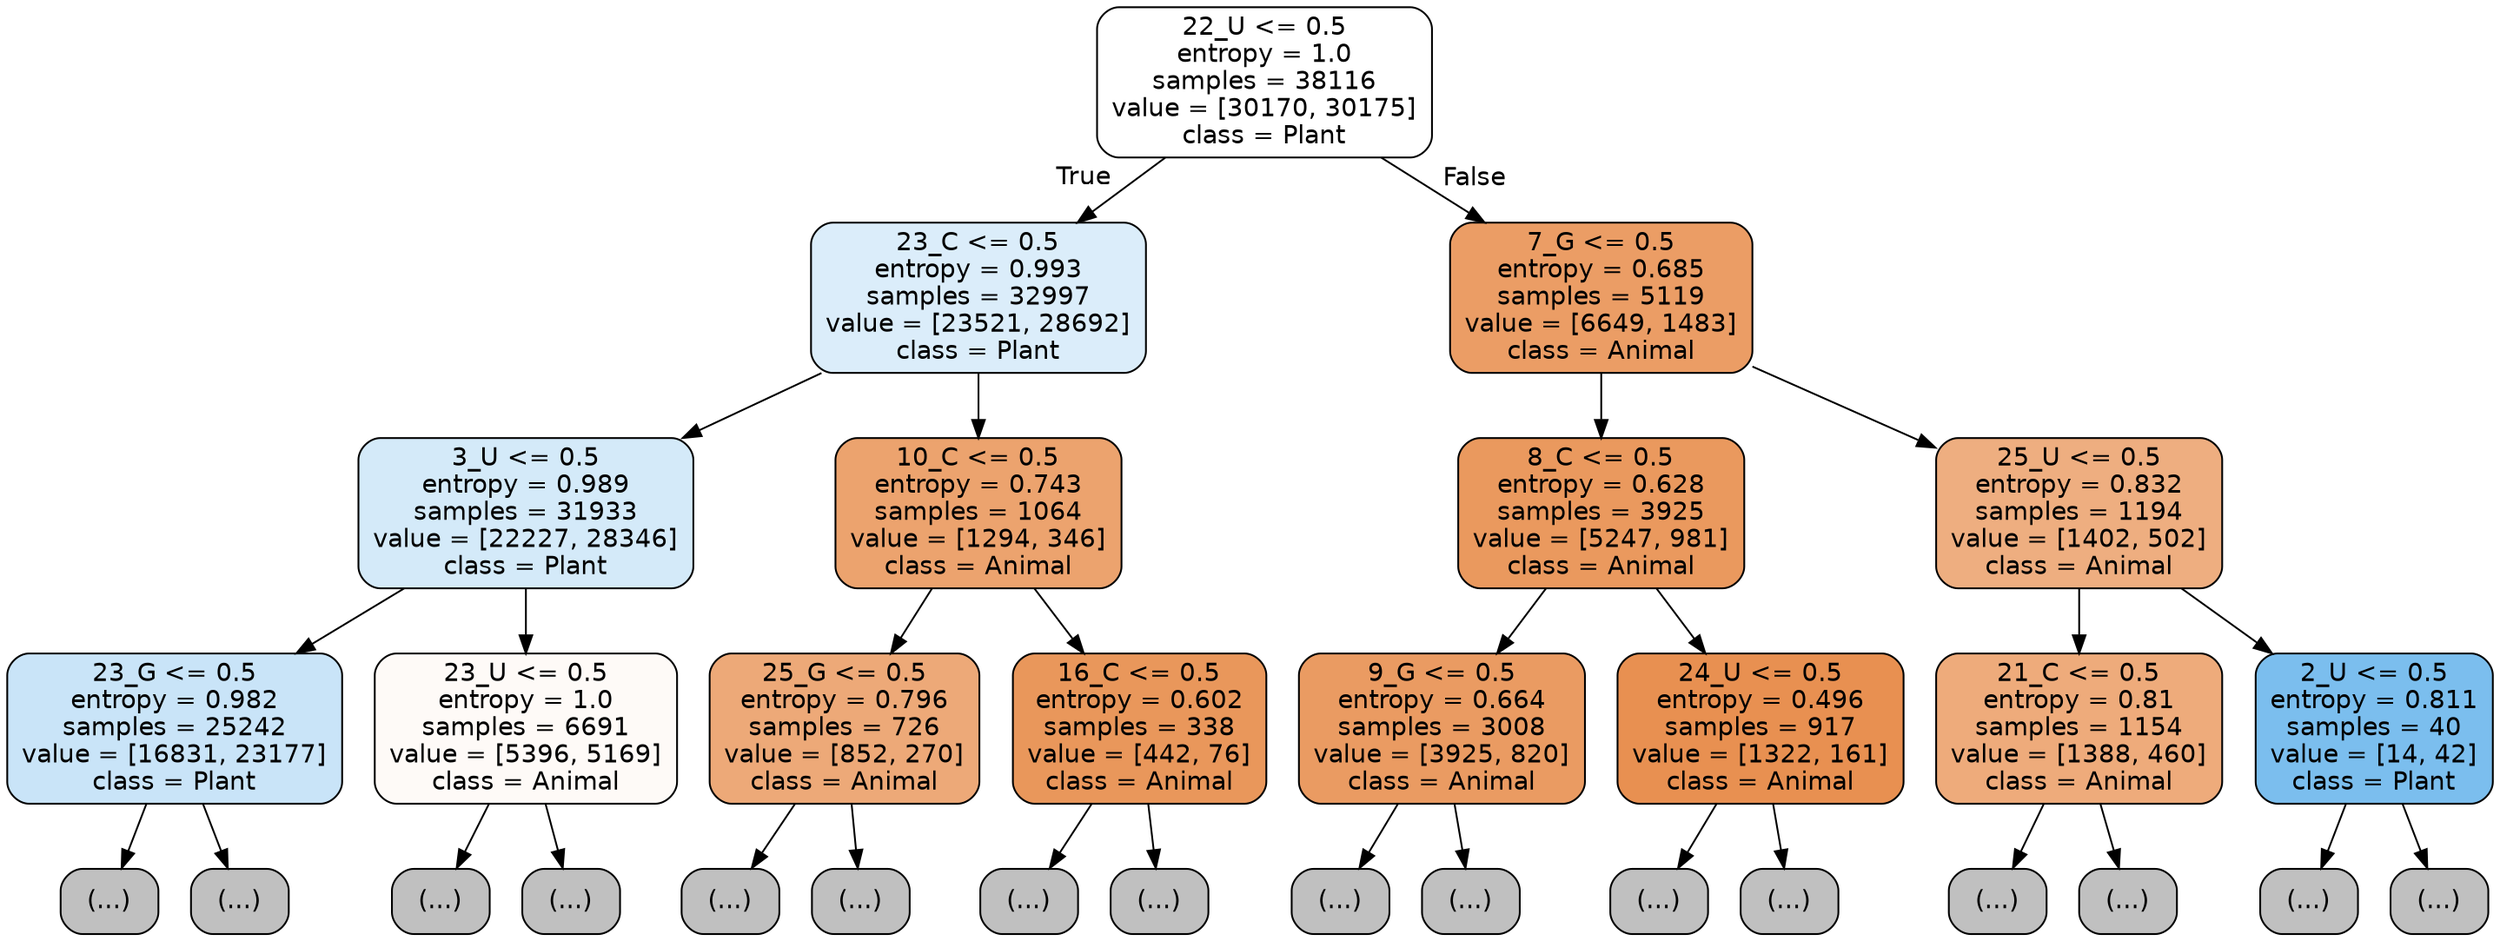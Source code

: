 digraph Tree {
node [shape=box, style="filled, rounded", color="black", fontname="helvetica"] ;
edge [fontname="helvetica"] ;
0 [label="22_U <= 0.5\nentropy = 1.0\nsamples = 38116\nvalue = [30170, 30175]\nclass = Plant", fillcolor="#ffffff"] ;
1 [label="23_C <= 0.5\nentropy = 0.993\nsamples = 32997\nvalue = [23521, 28692]\nclass = Plant", fillcolor="#dbedfa"] ;
0 -> 1 [labeldistance=2.5, labelangle=45, headlabel="True"] ;
2 [label="3_U <= 0.5\nentropy = 0.989\nsamples = 31933\nvalue = [22227, 28346]\nclass = Plant", fillcolor="#d4eaf9"] ;
1 -> 2 ;
3 [label="23_G <= 0.5\nentropy = 0.982\nsamples = 25242\nvalue = [16831, 23177]\nclass = Plant", fillcolor="#c9e4f8"] ;
2 -> 3 ;
4 [label="(...)", fillcolor="#C0C0C0"] ;
3 -> 4 ;
10035 [label="(...)", fillcolor="#C0C0C0"] ;
3 -> 10035 ;
10454 [label="23_U <= 0.5\nentropy = 1.0\nsamples = 6691\nvalue = [5396, 5169]\nclass = Animal", fillcolor="#fefaf7"] ;
2 -> 10454 ;
10455 [label="(...)", fillcolor="#C0C0C0"] ;
10454 -> 10455 ;
13858 [label="(...)", fillcolor="#C0C0C0"] ;
10454 -> 13858 ;
14003 [label="10_C <= 0.5\nentropy = 0.743\nsamples = 1064\nvalue = [1294, 346]\nclass = Animal", fillcolor="#eca36e"] ;
1 -> 14003 ;
14004 [label="25_G <= 0.5\nentropy = 0.796\nsamples = 726\nvalue = [852, 270]\nclass = Animal", fillcolor="#eda978"] ;
14003 -> 14004 ;
14005 [label="(...)", fillcolor="#C0C0C0"] ;
14004 -> 14005 ;
14366 [label="(...)", fillcolor="#C0C0C0"] ;
14004 -> 14366 ;
14403 [label="16_C <= 0.5\nentropy = 0.602\nsamples = 338\nvalue = [442, 76]\nclass = Animal", fillcolor="#e9975b"] ;
14003 -> 14403 ;
14404 [label="(...)", fillcolor="#C0C0C0"] ;
14403 -> 14404 ;
14515 [label="(...)", fillcolor="#C0C0C0"] ;
14403 -> 14515 ;
14532 [label="7_G <= 0.5\nentropy = 0.685\nsamples = 5119\nvalue = [6649, 1483]\nclass = Animal", fillcolor="#eb9d65"] ;
0 -> 14532 [labeldistance=2.5, labelangle=-45, headlabel="False"] ;
14533 [label="8_C <= 0.5\nentropy = 0.628\nsamples = 3925\nvalue = [5247, 981]\nclass = Animal", fillcolor="#ea995e"] ;
14532 -> 14533 ;
14534 [label="9_G <= 0.5\nentropy = 0.664\nsamples = 3008\nvalue = [3925, 820]\nclass = Animal", fillcolor="#ea9b62"] ;
14533 -> 14534 ;
14535 [label="(...)", fillcolor="#C0C0C0"] ;
14534 -> 14535 ;
15352 [label="(...)", fillcolor="#C0C0C0"] ;
14534 -> 15352 ;
15709 [label="24_U <= 0.5\nentropy = 0.496\nsamples = 917\nvalue = [1322, 161]\nclass = Animal", fillcolor="#e89051"] ;
14533 -> 15709 ;
15710 [label="(...)", fillcolor="#C0C0C0"] ;
15709 -> 15710 ;
15977 [label="(...)", fillcolor="#C0C0C0"] ;
15709 -> 15977 ;
15996 [label="25_U <= 0.5\nentropy = 0.832\nsamples = 1194\nvalue = [1402, 502]\nclass = Animal", fillcolor="#eeae80"] ;
14532 -> 15996 ;
15997 [label="21_C <= 0.5\nentropy = 0.81\nsamples = 1154\nvalue = [1388, 460]\nclass = Animal", fillcolor="#eeab7b"] ;
15996 -> 15997 ;
15998 [label="(...)", fillcolor="#C0C0C0"] ;
15997 -> 15998 ;
16383 [label="(...)", fillcolor="#C0C0C0"] ;
15997 -> 16383 ;
16530 [label="2_U <= 0.5\nentropy = 0.811\nsamples = 40\nvalue = [14, 42]\nclass = Plant", fillcolor="#7bbeee"] ;
15996 -> 16530 ;
16531 [label="(...)", fillcolor="#C0C0C0"] ;
16530 -> 16531 ;
16536 [label="(...)", fillcolor="#C0C0C0"] ;
16530 -> 16536 ;
}